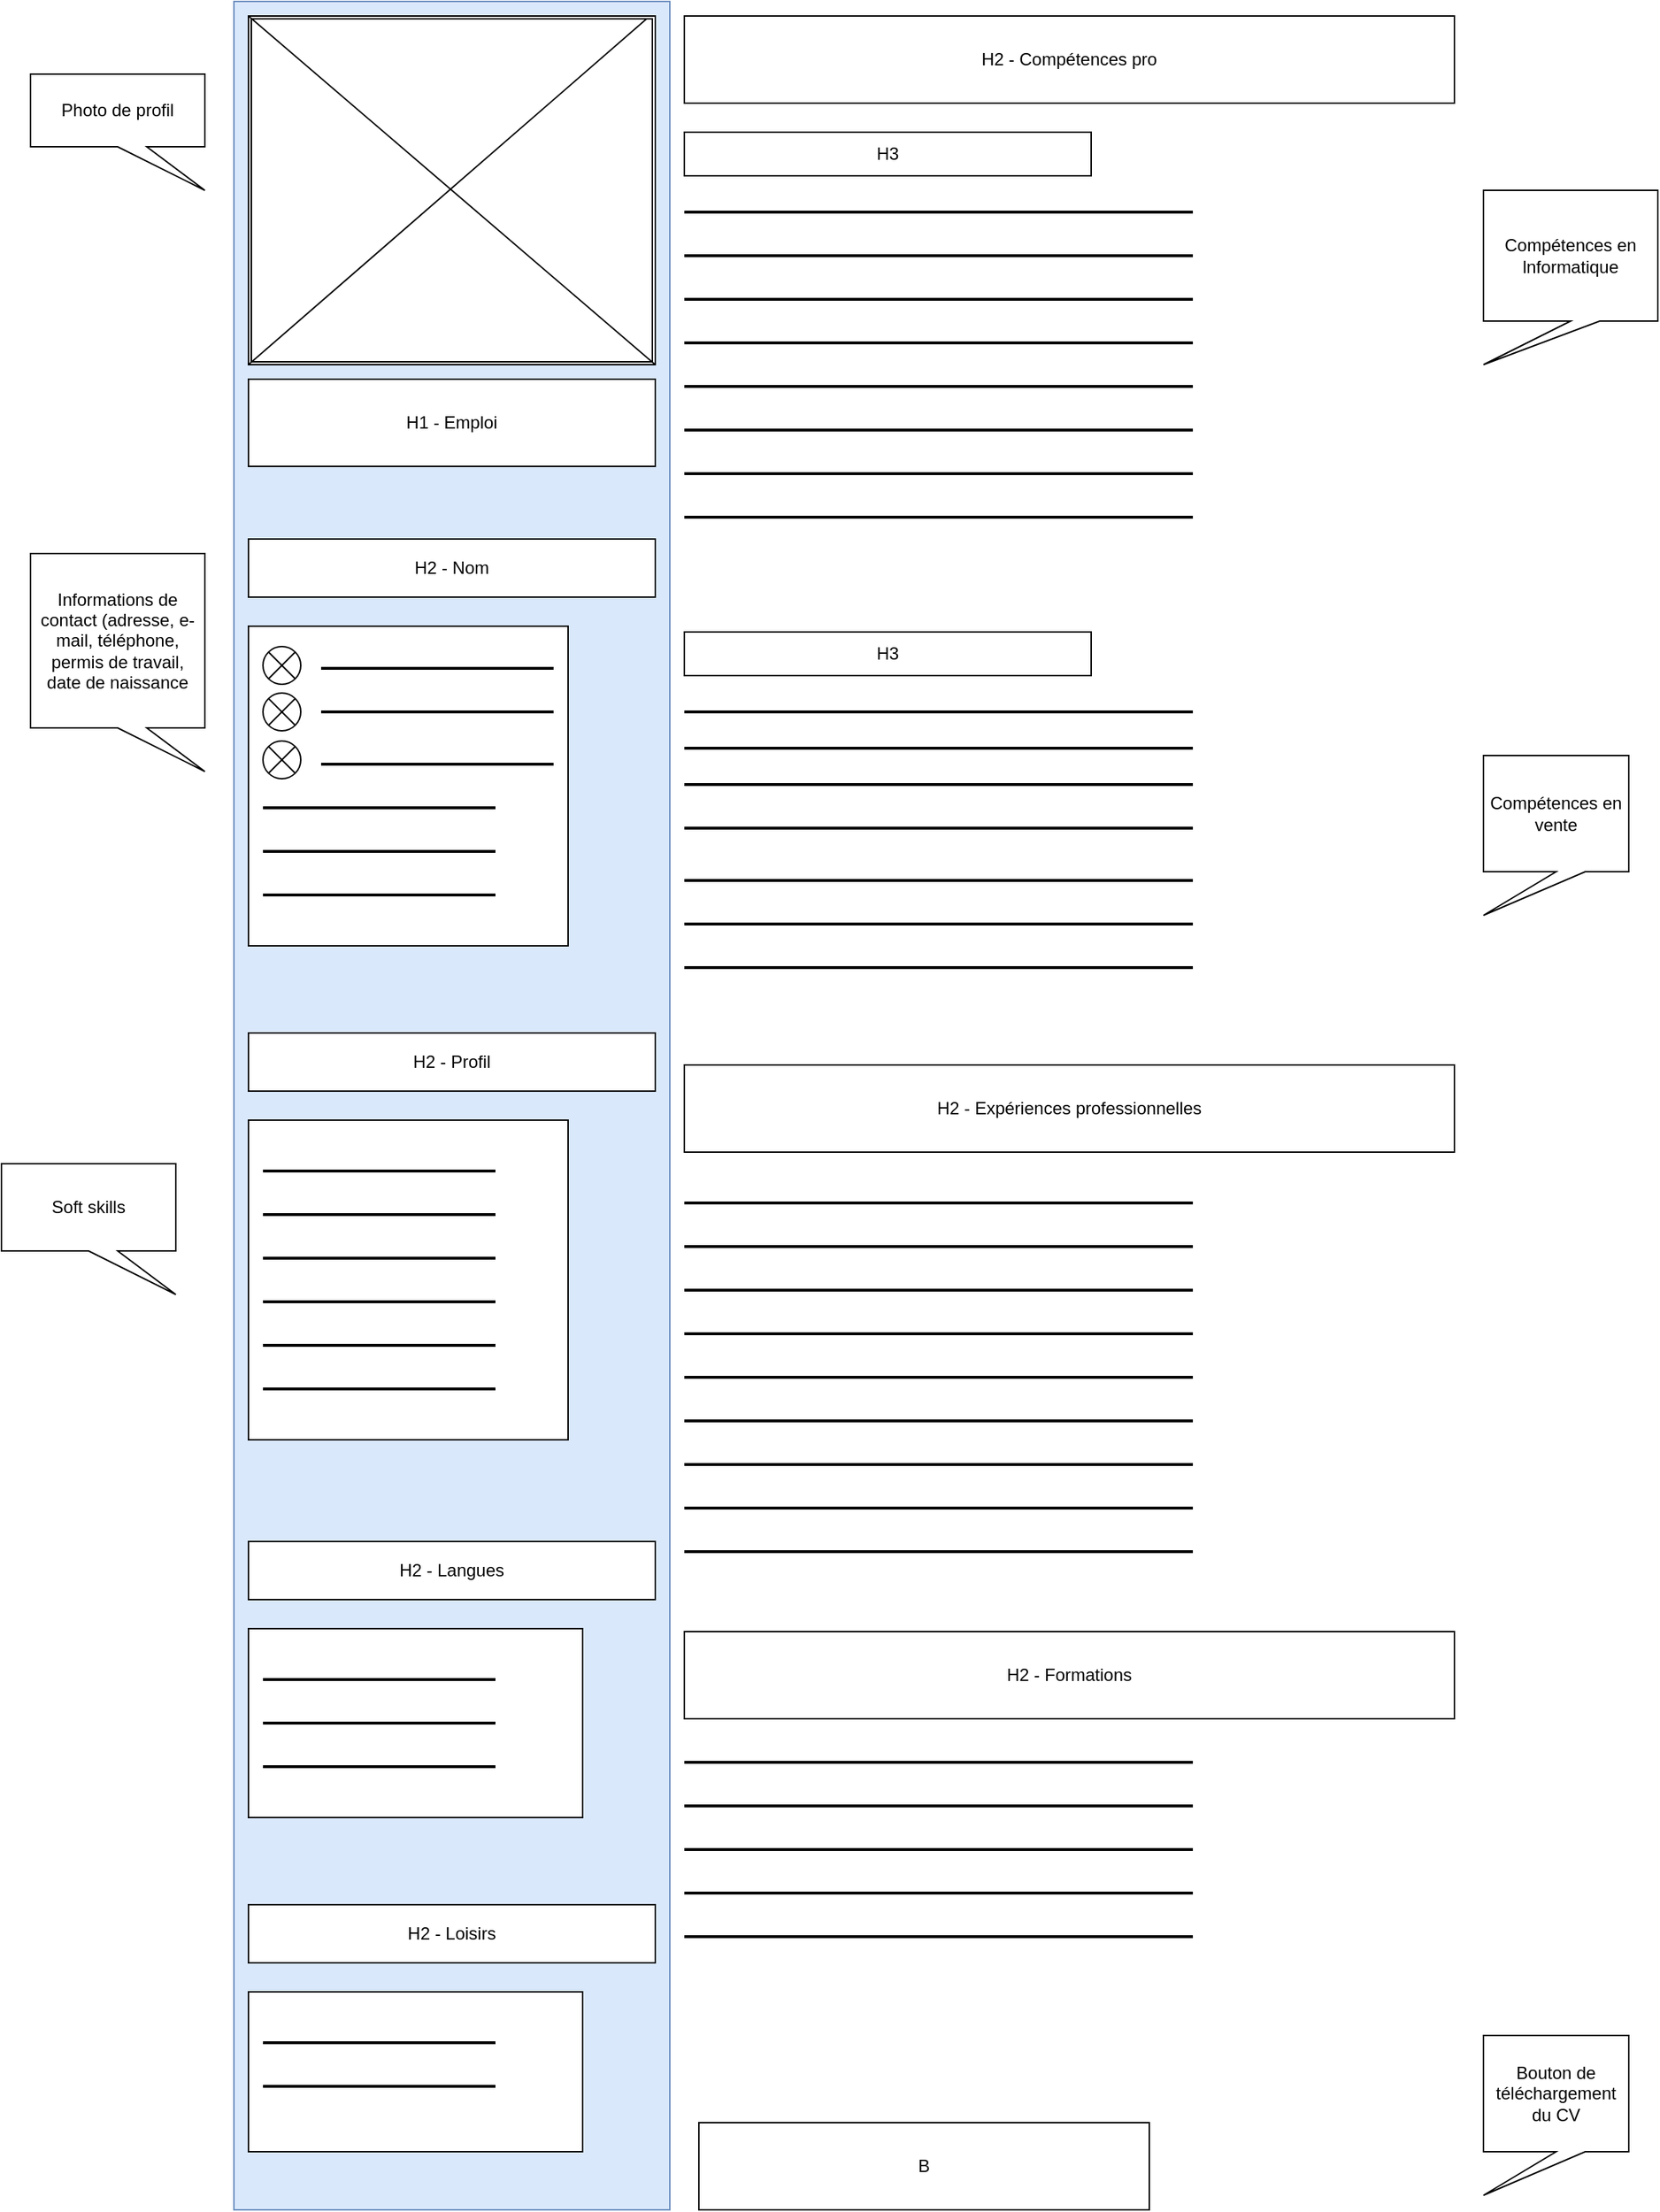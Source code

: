 <mxfile version="20.8.20" type="github">
  <diagram name="Page-1" id="1KevMGaUwc12stQSihPz">
    <mxGraphModel dx="2284" dy="737" grid="1" gridSize="10" guides="1" tooltips="1" connect="1" arrows="1" fold="1" page="1" pageScale="1" pageWidth="850" pageHeight="1100" math="0" shadow="0">
      <root>
        <mxCell id="0" />
        <mxCell id="1" parent="0" />
        <mxCell id="AbDWLXvCetcpgCDr8WIA-4" value="" style="rounded=0;whiteSpace=wrap;html=1;fillColor=#dae8fc;strokeColor=#6c8ebf;" parent="1" vertex="1">
          <mxGeometry width="300" height="1520" as="geometry" />
        </mxCell>
        <mxCell id="7jnl_gE7uze0uzX-0y81-2" value="" style="shape=ext;double=1;rounded=0;whiteSpace=wrap;html=1;" parent="1" vertex="1">
          <mxGeometry x="10" y="10" width="280" height="240" as="geometry" />
        </mxCell>
        <mxCell id="7jnl_gE7uze0uzX-0y81-3" value="" style="endArrow=none;html=1;rounded=0;entryX=0.979;entryY=0.008;entryDx=0;entryDy=0;entryPerimeter=0;" parent="1" target="7jnl_gE7uze0uzX-0y81-2" edge="1">
          <mxGeometry width="50" height="50" relative="1" as="geometry">
            <mxPoint x="10" y="250" as="sourcePoint" />
            <mxPoint x="690" y="260" as="targetPoint" />
            <Array as="points">
              <mxPoint x="10" y="250" />
            </Array>
          </mxGeometry>
        </mxCell>
        <mxCell id="7jnl_gE7uze0uzX-0y81-4" value="" style="endArrow=none;html=1;rounded=0;entryX=0;entryY=0;entryDx=0;entryDy=0;exitX=1;exitY=1;exitDx=0;exitDy=0;" parent="1" source="7jnl_gE7uze0uzX-0y81-2" target="7jnl_gE7uze0uzX-0y81-2" edge="1">
          <mxGeometry width="50" height="50" relative="1" as="geometry">
            <mxPoint x="660" y="250" as="sourcePoint" />
            <mxPoint x="710" y="200" as="targetPoint" />
          </mxGeometry>
        </mxCell>
        <mxCell id="7jnl_gE7uze0uzX-0y81-11" value="" style="whiteSpace=wrap;html=1;aspect=fixed;" parent="1" vertex="1">
          <mxGeometry x="10" y="430" width="220" height="220" as="geometry" />
        </mxCell>
        <mxCell id="7jnl_gE7uze0uzX-0y81-5" value="" style="line;strokeWidth=2;html=1;" parent="1" vertex="1">
          <mxGeometry x="20" y="550" width="160" height="10" as="geometry" />
        </mxCell>
        <mxCell id="7jnl_gE7uze0uzX-0y81-6" value="" style="line;strokeWidth=2;html=1;" parent="1" vertex="1">
          <mxGeometry x="60" y="520" width="160" height="10" as="geometry" />
        </mxCell>
        <mxCell id="7jnl_gE7uze0uzX-0y81-8" value="H2 - Compétences pro" style="rounded=0;whiteSpace=wrap;html=1;" parent="1" vertex="1">
          <mxGeometry x="310" y="10" width="530" height="60" as="geometry" />
        </mxCell>
        <mxCell id="7jnl_gE7uze0uzX-0y81-9" value="H1 - Emploi" style="rounded=0;whiteSpace=wrap;html=1;" parent="1" vertex="1">
          <mxGeometry x="10" y="260" width="280" height="60" as="geometry" />
        </mxCell>
        <mxCell id="7jnl_gE7uze0uzX-0y81-10" value="H2 - Nom" style="rounded=0;whiteSpace=wrap;html=1;" parent="1" vertex="1">
          <mxGeometry x="10" y="370" width="280" height="40" as="geometry" />
        </mxCell>
        <mxCell id="7jnl_gE7uze0uzX-0y81-12" value="" style="line;strokeWidth=2;html=1;" parent="1" vertex="1">
          <mxGeometry x="60" y="454" width="160" height="10" as="geometry" />
        </mxCell>
        <mxCell id="7jnl_gE7uze0uzX-0y81-13" value="" style="line;strokeWidth=2;html=1;" parent="1" vertex="1">
          <mxGeometry x="60" y="484" width="160" height="10" as="geometry" />
        </mxCell>
        <mxCell id="7jnl_gE7uze0uzX-0y81-14" value="H2 - Expériences professionnelles" style="rounded=0;whiteSpace=wrap;html=1;" parent="1" vertex="1">
          <mxGeometry x="310" y="732" width="530" height="60" as="geometry" />
        </mxCell>
        <mxCell id="7jnl_gE7uze0uzX-0y81-15" value="H2 - Formations" style="rounded=0;whiteSpace=wrap;html=1;" parent="1" vertex="1">
          <mxGeometry x="310" y="1122" width="530" height="60" as="geometry" />
        </mxCell>
        <mxCell id="7jnl_gE7uze0uzX-0y81-18" value="" style="line;strokeWidth=2;html=1;" parent="1" vertex="1">
          <mxGeometry x="20" y="580" width="160" height="10" as="geometry" />
        </mxCell>
        <mxCell id="7jnl_gE7uze0uzX-0y81-20" value="" style="line;strokeWidth=2;html=1;" parent="1" vertex="1">
          <mxGeometry x="20" y="610" width="160" height="10" as="geometry" />
        </mxCell>
        <mxCell id="7jnl_gE7uze0uzX-0y81-21" style="edgeStyle=orthogonalEdgeStyle;rounded=0;orthogonalLoop=1;jettySize=auto;html=1;exitX=0.5;exitY=1;exitDx=0;exitDy=0;" parent="1" source="7jnl_gE7uze0uzX-0y81-11" target="7jnl_gE7uze0uzX-0y81-11" edge="1">
          <mxGeometry relative="1" as="geometry" />
        </mxCell>
        <mxCell id="7jnl_gE7uze0uzX-0y81-22" value="H2 - Profil" style="rounded=0;whiteSpace=wrap;html=1;" parent="1" vertex="1">
          <mxGeometry x="10" y="710" width="280" height="40" as="geometry" />
        </mxCell>
        <mxCell id="7jnl_gE7uze0uzX-0y81-23" value="" style="whiteSpace=wrap;html=1;aspect=fixed;" parent="1" vertex="1">
          <mxGeometry x="10" y="770" width="220" height="220" as="geometry" />
        </mxCell>
        <mxCell id="7jnl_gE7uze0uzX-0y81-24" value="" style="line;strokeWidth=2;html=1;" parent="1" vertex="1">
          <mxGeometry x="20" y="800" width="160" height="10" as="geometry" />
        </mxCell>
        <mxCell id="7jnl_gE7uze0uzX-0y81-25" value="" style="line;strokeWidth=2;html=1;" parent="1" vertex="1">
          <mxGeometry x="20" y="830" width="160" height="10" as="geometry" />
        </mxCell>
        <mxCell id="7jnl_gE7uze0uzX-0y81-26" value="" style="line;strokeWidth=2;html=1;" parent="1" vertex="1">
          <mxGeometry x="20" y="860" width="160" height="10" as="geometry" />
        </mxCell>
        <mxCell id="7jnl_gE7uze0uzX-0y81-27" value="" style="line;strokeWidth=2;html=1;" parent="1" vertex="1">
          <mxGeometry x="20" y="890" width="160" height="10" as="geometry" />
        </mxCell>
        <mxCell id="7jnl_gE7uze0uzX-0y81-28" value="" style="line;strokeWidth=2;html=1;" parent="1" vertex="1">
          <mxGeometry x="20" y="920" width="160" height="10" as="geometry" />
        </mxCell>
        <mxCell id="7jnl_gE7uze0uzX-0y81-29" value="" style="line;strokeWidth=2;html=1;" parent="1" vertex="1">
          <mxGeometry x="20" y="950" width="160" height="10" as="geometry" />
        </mxCell>
        <mxCell id="7jnl_gE7uze0uzX-0y81-30" value="H2 - Langues" style="rounded=0;whiteSpace=wrap;html=1;" parent="1" vertex="1">
          <mxGeometry x="10" y="1060" width="280" height="40" as="geometry" />
        </mxCell>
        <mxCell id="7jnl_gE7uze0uzX-0y81-31" value="" style="rounded=0;whiteSpace=wrap;html=1;" parent="1" vertex="1">
          <mxGeometry x="10" y="1120" width="230" height="130" as="geometry" />
        </mxCell>
        <mxCell id="7jnl_gE7uze0uzX-0y81-32" value="" style="line;strokeWidth=2;html=1;" parent="1" vertex="1">
          <mxGeometry x="20" y="1150" width="160" height="10" as="geometry" />
        </mxCell>
        <mxCell id="7jnl_gE7uze0uzX-0y81-33" value="" style="line;strokeWidth=2;html=1;" parent="1" vertex="1">
          <mxGeometry x="20" y="1180" width="160" height="10" as="geometry" />
        </mxCell>
        <mxCell id="7jnl_gE7uze0uzX-0y81-34" value="" style="line;strokeWidth=2;html=1;" parent="1" vertex="1">
          <mxGeometry x="20" y="1210" width="160" height="10" as="geometry" />
        </mxCell>
        <mxCell id="7jnl_gE7uze0uzX-0y81-35" value="H2 - Loisirs" style="rounded=0;whiteSpace=wrap;html=1;" parent="1" vertex="1">
          <mxGeometry x="10" y="1310" width="280" height="40" as="geometry" />
        </mxCell>
        <mxCell id="7jnl_gE7uze0uzX-0y81-36" value="" style="rounded=0;whiteSpace=wrap;html=1;" parent="1" vertex="1">
          <mxGeometry x="10" y="1370" width="230" height="110" as="geometry" />
        </mxCell>
        <mxCell id="7jnl_gE7uze0uzX-0y81-37" value="" style="line;strokeWidth=2;html=1;" parent="1" vertex="1">
          <mxGeometry x="20" y="1400" width="160" height="10" as="geometry" />
        </mxCell>
        <mxCell id="7jnl_gE7uze0uzX-0y81-38" value="" style="line;strokeWidth=2;html=1;" parent="1" vertex="1">
          <mxGeometry x="20" y="1430" width="160" height="10" as="geometry" />
        </mxCell>
        <mxCell id="7jnl_gE7uze0uzX-0y81-39" value="Photo de profil" style="shape=callout;whiteSpace=wrap;html=1;perimeter=calloutPerimeter;position2=1;" parent="1" vertex="1">
          <mxGeometry x="-140" y="50" width="120" height="80" as="geometry" />
        </mxCell>
        <mxCell id="7jnl_gE7uze0uzX-0y81-40" value="Informations de contact (adresse, e-mail, téléphone, permis de travail, date de naissance" style="shape=callout;whiteSpace=wrap;html=1;perimeter=calloutPerimeter;position2=1;" parent="1" vertex="1">
          <mxGeometry x="-140" y="380" width="120" height="150" as="geometry" />
        </mxCell>
        <mxCell id="7jnl_gE7uze0uzX-0y81-41" value="Soft skills" style="shape=callout;whiteSpace=wrap;html=1;perimeter=calloutPerimeter;position2=1;" parent="1" vertex="1">
          <mxGeometry x="-160" y="800" width="120" height="90" as="geometry" />
        </mxCell>
        <mxCell id="7jnl_gE7uze0uzX-0y81-43" value="H3" style="rounded=0;whiteSpace=wrap;html=1;" parent="1" vertex="1">
          <mxGeometry x="310" y="90" width="280" height="30" as="geometry" />
        </mxCell>
        <mxCell id="7jnl_gE7uze0uzX-0y81-44" value="H3" style="rounded=0;whiteSpace=wrap;html=1;" parent="1" vertex="1">
          <mxGeometry x="310" y="434" width="280" height="30" as="geometry" />
        </mxCell>
        <mxCell id="7jnl_gE7uze0uzX-0y81-48" value="" style="line;strokeWidth=2;html=1;" parent="1" vertex="1">
          <mxGeometry x="310" y="170" width="350" height="10" as="geometry" />
        </mxCell>
        <mxCell id="7jnl_gE7uze0uzX-0y81-49" value="" style="line;strokeWidth=2;html=1;" parent="1" vertex="1">
          <mxGeometry x="310" y="140" width="350" height="10" as="geometry" />
        </mxCell>
        <mxCell id="7jnl_gE7uze0uzX-0y81-50" value="" style="line;strokeWidth=2;html=1;" parent="1" vertex="1">
          <mxGeometry x="310" y="200" width="350" height="10" as="geometry" />
        </mxCell>
        <mxCell id="7jnl_gE7uze0uzX-0y81-51" value="" style="line;strokeWidth=2;html=1;" parent="1" vertex="1">
          <mxGeometry x="310" y="230" width="350" height="10" as="geometry" />
        </mxCell>
        <mxCell id="7jnl_gE7uze0uzX-0y81-52" value="" style="line;strokeWidth=2;html=1;" parent="1" vertex="1">
          <mxGeometry x="310" y="260" width="350" height="10" as="geometry" />
        </mxCell>
        <mxCell id="7jnl_gE7uze0uzX-0y81-53" value="Compétences en lnformatique" style="shape=callout;whiteSpace=wrap;html=1;perimeter=calloutPerimeter;position2=0;" parent="1" vertex="1">
          <mxGeometry x="860" y="130" width="120" height="120" as="geometry" />
        </mxCell>
        <mxCell id="7jnl_gE7uze0uzX-0y81-54" value="Compétences en vente" style="shape=callout;whiteSpace=wrap;html=1;perimeter=calloutPerimeter;position2=0;" parent="1" vertex="1">
          <mxGeometry x="860" y="519" width="100" height="110" as="geometry" />
        </mxCell>
        <mxCell id="7jnl_gE7uze0uzX-0y81-55" value="" style="line;strokeWidth=2;html=1;" parent="1" vertex="1">
          <mxGeometry x="310" y="484" width="350" height="10" as="geometry" />
        </mxCell>
        <mxCell id="7jnl_gE7uze0uzX-0y81-56" value="" style="line;strokeWidth=2;html=1;" parent="1" vertex="1">
          <mxGeometry x="310" y="509" width="350" height="10" as="geometry" />
        </mxCell>
        <mxCell id="7jnl_gE7uze0uzX-0y81-57" value="" style="line;strokeWidth=2;html=1;" parent="1" vertex="1">
          <mxGeometry x="310" y="822" width="350" height="10" as="geometry" />
        </mxCell>
        <mxCell id="7jnl_gE7uze0uzX-0y81-58" value="" style="line;strokeWidth=2;html=1;" parent="1" vertex="1">
          <mxGeometry x="310" y="852" width="350" height="10" as="geometry" />
        </mxCell>
        <mxCell id="7jnl_gE7uze0uzX-0y81-59" value="" style="line;strokeWidth=2;html=1;" parent="1" vertex="1">
          <mxGeometry x="310" y="882" width="350" height="10" as="geometry" />
        </mxCell>
        <mxCell id="7jnl_gE7uze0uzX-0y81-60" value="" style="line;strokeWidth=2;html=1;" parent="1" vertex="1">
          <mxGeometry x="310" y="912" width="350" height="10" as="geometry" />
        </mxCell>
        <mxCell id="7jnl_gE7uze0uzX-0y81-61" value="" style="line;strokeWidth=2;html=1;" parent="1" vertex="1">
          <mxGeometry x="310" y="942" width="350" height="10" as="geometry" />
        </mxCell>
        <mxCell id="7jnl_gE7uze0uzX-0y81-62" value="" style="line;strokeWidth=2;html=1;" parent="1" vertex="1">
          <mxGeometry x="310" y="972" width="350" height="10" as="geometry" />
        </mxCell>
        <mxCell id="7jnl_gE7uze0uzX-0y81-63" value="" style="line;strokeWidth=2;html=1;" parent="1" vertex="1">
          <mxGeometry x="310" y="1002" width="350" height="10" as="geometry" />
        </mxCell>
        <mxCell id="7jnl_gE7uze0uzX-0y81-64" value="" style="line;strokeWidth=2;html=1;" parent="1" vertex="1">
          <mxGeometry x="310" y="1032" width="350" height="10" as="geometry" />
        </mxCell>
        <mxCell id="7jnl_gE7uze0uzX-0y81-65" value="" style="line;strokeWidth=2;html=1;" parent="1" vertex="1">
          <mxGeometry x="310" y="1062" width="350" height="10" as="geometry" />
        </mxCell>
        <mxCell id="7jnl_gE7uze0uzX-0y81-66" value="" style="line;strokeWidth=2;html=1;" parent="1" vertex="1">
          <mxGeometry x="310" y="534" width="350" height="10" as="geometry" />
        </mxCell>
        <mxCell id="7jnl_gE7uze0uzX-0y81-67" value="" style="line;strokeWidth=2;html=1;" parent="1" vertex="1">
          <mxGeometry x="310" y="564" width="350" height="10" as="geometry" />
        </mxCell>
        <mxCell id="7jnl_gE7uze0uzX-0y81-68" value="" style="line;strokeWidth=2;html=1;" parent="1" vertex="1">
          <mxGeometry x="310" y="1207" width="350" height="10" as="geometry" />
        </mxCell>
        <mxCell id="7jnl_gE7uze0uzX-0y81-69" value="" style="line;strokeWidth=2;html=1;" parent="1" vertex="1">
          <mxGeometry x="310" y="1237" width="350" height="10" as="geometry" />
        </mxCell>
        <mxCell id="7jnl_gE7uze0uzX-0y81-70" value="" style="line;strokeWidth=2;html=1;" parent="1" vertex="1">
          <mxGeometry x="310" y="1267" width="350" height="10" as="geometry" />
        </mxCell>
        <mxCell id="7jnl_gE7uze0uzX-0y81-71" value="" style="line;strokeWidth=2;html=1;" parent="1" vertex="1">
          <mxGeometry x="310" y="1297" width="350" height="10" as="geometry" />
        </mxCell>
        <mxCell id="7jnl_gE7uze0uzX-0y81-72" value="" style="line;strokeWidth=2;html=1;" parent="1" vertex="1">
          <mxGeometry x="310" y="1327" width="350" height="10" as="geometry" />
        </mxCell>
        <mxCell id="7jnl_gE7uze0uzX-0y81-73" value="" style="line;strokeWidth=2;html=1;" parent="1" vertex="1">
          <mxGeometry x="310" y="600" width="350" height="10" as="geometry" />
        </mxCell>
        <mxCell id="7jnl_gE7uze0uzX-0y81-74" value="" style="line;strokeWidth=2;html=1;" parent="1" vertex="1">
          <mxGeometry x="310" y="630" width="350" height="10" as="geometry" />
        </mxCell>
        <mxCell id="7jnl_gE7uze0uzX-0y81-75" value="" style="line;strokeWidth=2;html=1;" parent="1" vertex="1">
          <mxGeometry x="310" y="660" width="350" height="10" as="geometry" />
        </mxCell>
        <mxCell id="7jnl_gE7uze0uzX-0y81-76" value="" style="line;strokeWidth=2;html=1;" parent="1" vertex="1">
          <mxGeometry x="310" y="290" width="350" height="10" as="geometry" />
        </mxCell>
        <mxCell id="7jnl_gE7uze0uzX-0y81-77" value="" style="line;strokeWidth=2;html=1;" parent="1" vertex="1">
          <mxGeometry x="310" y="320" width="350" height="10" as="geometry" />
        </mxCell>
        <mxCell id="7jnl_gE7uze0uzX-0y81-78" value="" style="line;strokeWidth=2;html=1;" parent="1" vertex="1">
          <mxGeometry x="310" y="350" width="350" height="10" as="geometry" />
        </mxCell>
        <mxCell id="7jnl_gE7uze0uzX-0y81-79" value="B" style="rounded=0;whiteSpace=wrap;html=1;" parent="1" vertex="1">
          <mxGeometry x="320" y="1460" width="310" height="60" as="geometry" />
        </mxCell>
        <mxCell id="7jnl_gE7uze0uzX-0y81-81" value="Bouton de téléchargement du CV" style="shape=callout;whiteSpace=wrap;html=1;perimeter=calloutPerimeter;position2=0;" parent="1" vertex="1">
          <mxGeometry x="860" y="1400" width="100" height="110" as="geometry" />
        </mxCell>
        <mxCell id="Cvl7oAadZl_0p-2KAOBI-1" value="" style="shape=sumEllipse;perimeter=ellipsePerimeter;whiteSpace=wrap;html=1;backgroundOutline=1;" vertex="1" parent="1">
          <mxGeometry x="20" y="444" width="26" height="26" as="geometry" />
        </mxCell>
        <mxCell id="Cvl7oAadZl_0p-2KAOBI-2" value="" style="shape=sumEllipse;perimeter=ellipsePerimeter;whiteSpace=wrap;html=1;backgroundOutline=1;" vertex="1" parent="1">
          <mxGeometry x="20" y="476" width="26" height="26" as="geometry" />
        </mxCell>
        <mxCell id="Cvl7oAadZl_0p-2KAOBI-3" value="" style="shape=sumEllipse;perimeter=ellipsePerimeter;whiteSpace=wrap;html=1;backgroundOutline=1;" vertex="1" parent="1">
          <mxGeometry x="20" y="509" width="26" height="26" as="geometry" />
        </mxCell>
      </root>
    </mxGraphModel>
  </diagram>
</mxfile>
